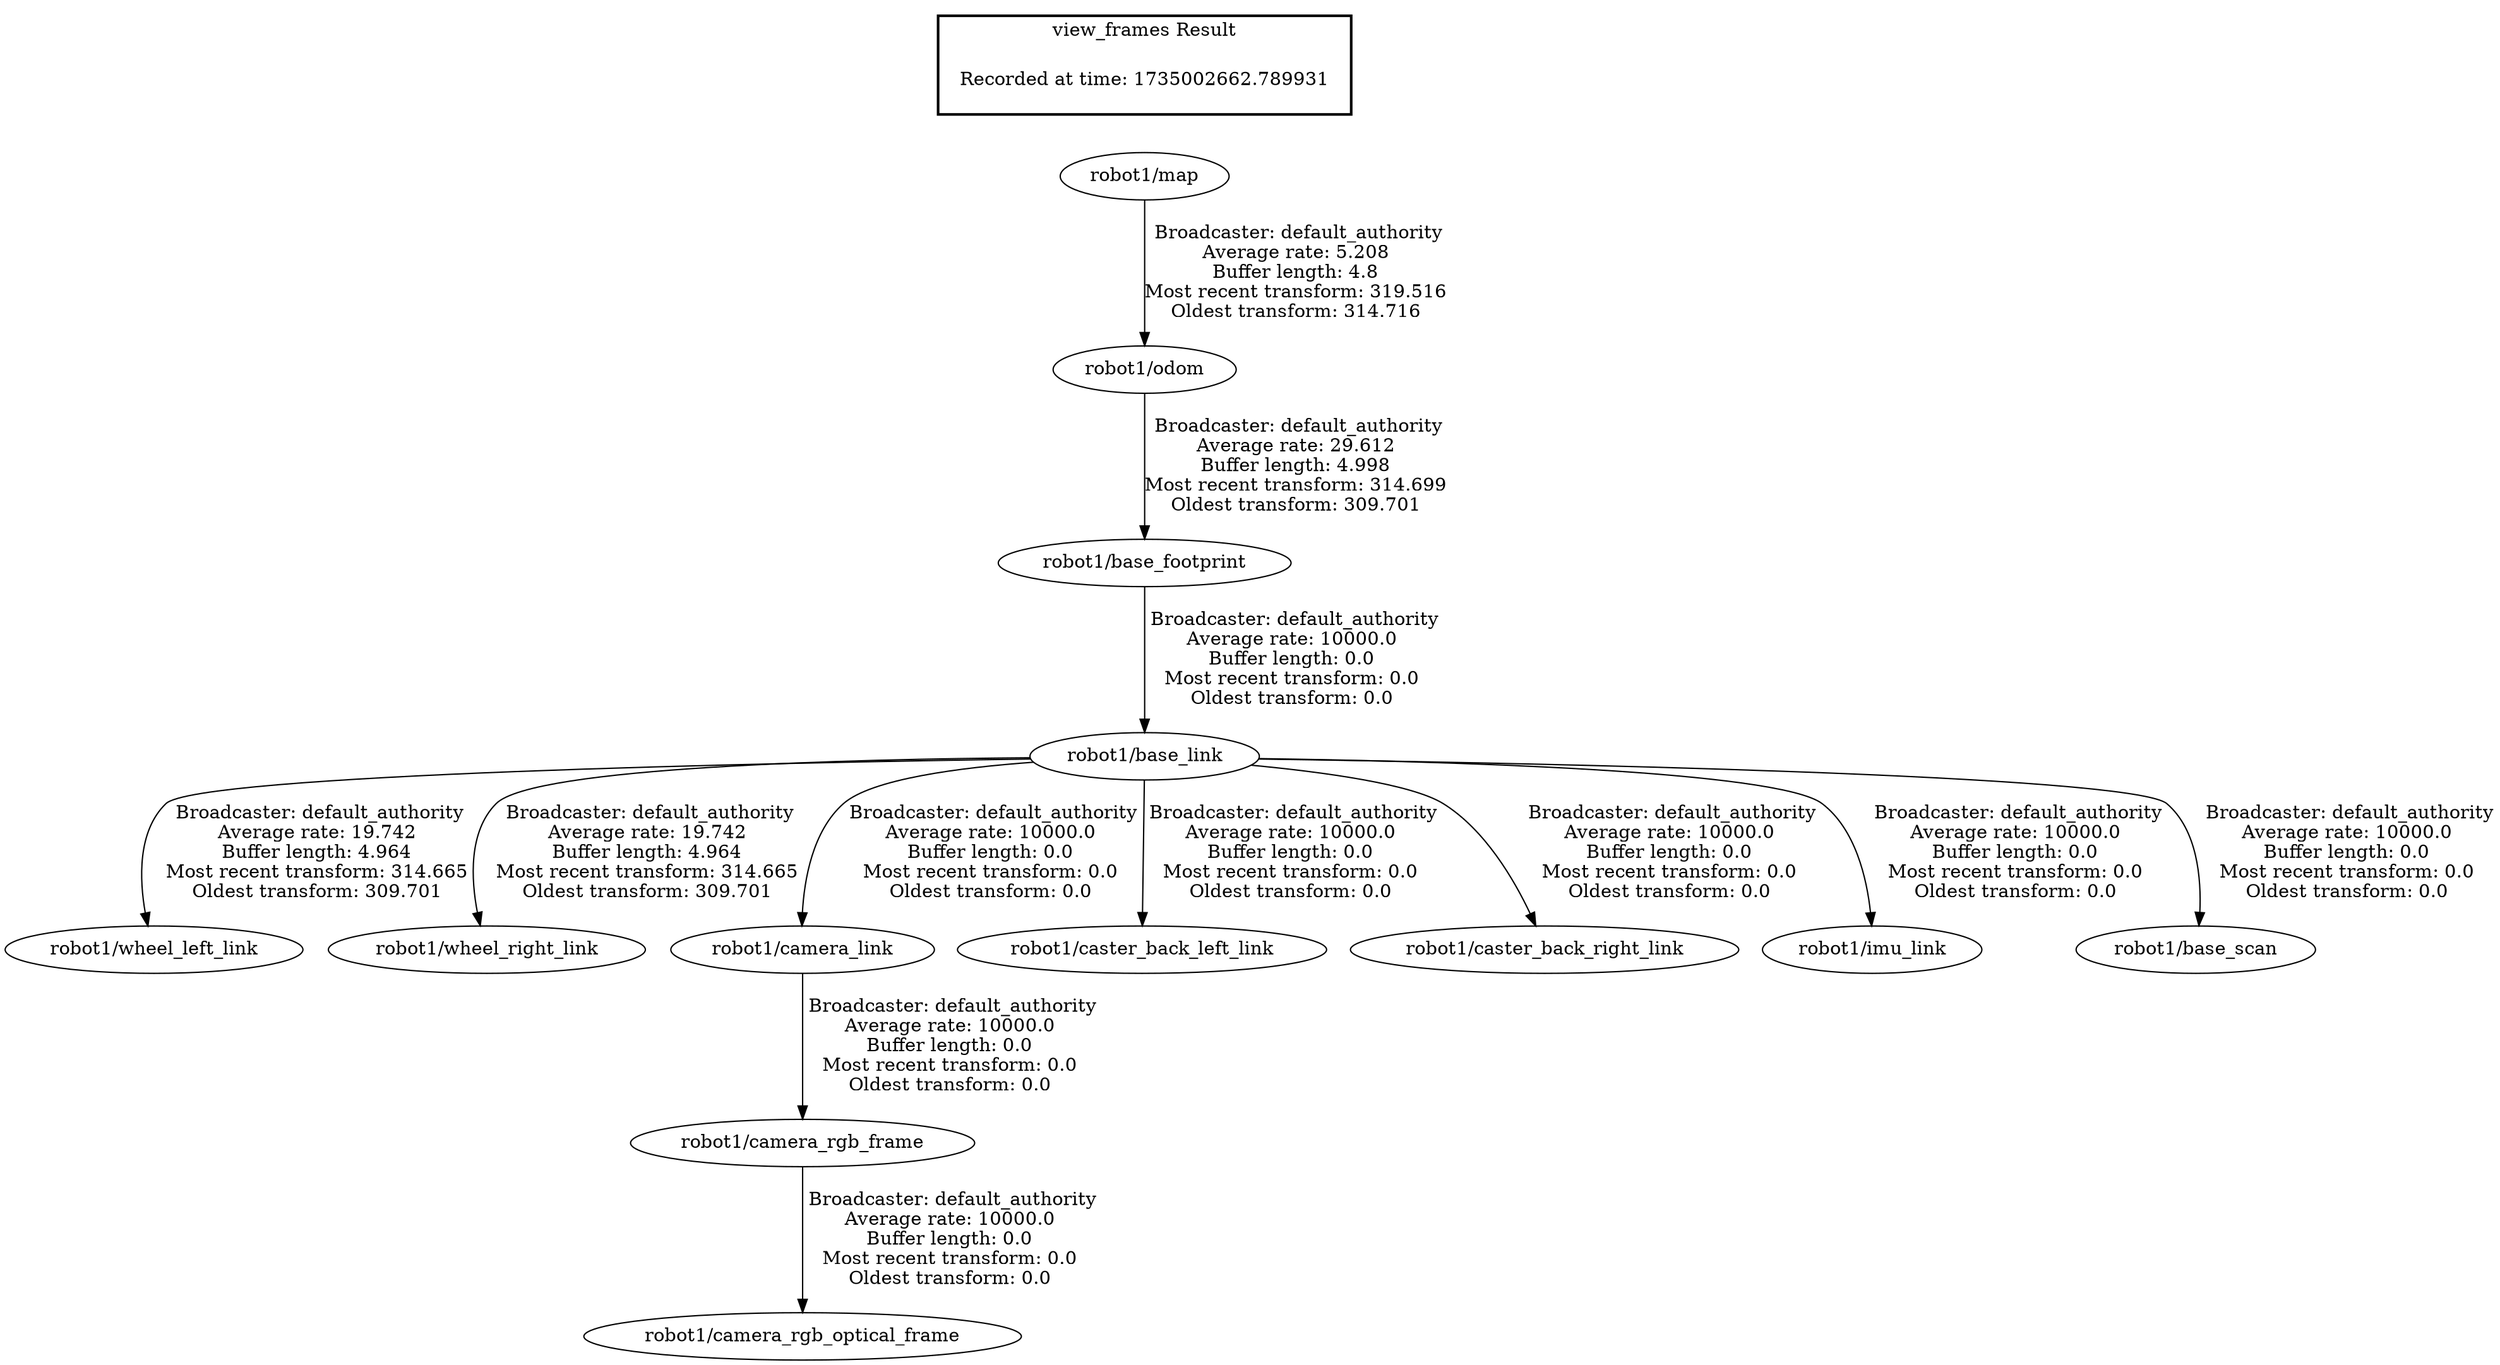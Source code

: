 digraph G {
"robot1/odom" -> "robot1/base_footprint"[label=" Broadcaster: default_authority\nAverage rate: 29.612\nBuffer length: 4.998\nMost recent transform: 314.699\nOldest transform: 309.701\n"];
"robot1/map" -> "robot1/odom"[label=" Broadcaster: default_authority\nAverage rate: 5.208\nBuffer length: 4.8\nMost recent transform: 319.516\nOldest transform: 314.716\n"];
"robot1/base_link" -> "robot1/wheel_left_link"[label=" Broadcaster: default_authority\nAverage rate: 19.742\nBuffer length: 4.964\nMost recent transform: 314.665\nOldest transform: 309.701\n"];
"robot1/base_footprint" -> "robot1/base_link"[label=" Broadcaster: default_authority\nAverage rate: 10000.0\nBuffer length: 0.0\nMost recent transform: 0.0\nOldest transform: 0.0\n"];
"robot1/base_link" -> "robot1/wheel_right_link"[label=" Broadcaster: default_authority\nAverage rate: 19.742\nBuffer length: 4.964\nMost recent transform: 314.665\nOldest transform: 309.701\n"];
"robot1/base_link" -> "robot1/camera_link"[label=" Broadcaster: default_authority\nAverage rate: 10000.0\nBuffer length: 0.0\nMost recent transform: 0.0\nOldest transform: 0.0\n"];
"robot1/camera_link" -> "robot1/camera_rgb_frame"[label=" Broadcaster: default_authority\nAverage rate: 10000.0\nBuffer length: 0.0\nMost recent transform: 0.0\nOldest transform: 0.0\n"];
"robot1/camera_rgb_frame" -> "robot1/camera_rgb_optical_frame"[label=" Broadcaster: default_authority\nAverage rate: 10000.0\nBuffer length: 0.0\nMost recent transform: 0.0\nOldest transform: 0.0\n"];
"robot1/base_link" -> "robot1/caster_back_left_link"[label=" Broadcaster: default_authority\nAverage rate: 10000.0\nBuffer length: 0.0\nMost recent transform: 0.0\nOldest transform: 0.0\n"];
"robot1/base_link" -> "robot1/caster_back_right_link"[label=" Broadcaster: default_authority\nAverage rate: 10000.0\nBuffer length: 0.0\nMost recent transform: 0.0\nOldest transform: 0.0\n"];
"robot1/base_link" -> "robot1/imu_link"[label=" Broadcaster: default_authority\nAverage rate: 10000.0\nBuffer length: 0.0\nMost recent transform: 0.0\nOldest transform: 0.0\n"];
"robot1/base_link" -> "robot1/base_scan"[label=" Broadcaster: default_authority\nAverage rate: 10000.0\nBuffer length: 0.0\nMost recent transform: 0.0\nOldest transform: 0.0\n"];
edge [style=invis];
 subgraph cluster_legend { style=bold; color=black; label ="view_frames Result";
"Recorded at time: 1735002662.789931"[ shape=plaintext ] ;
}->"robot1/map";
}